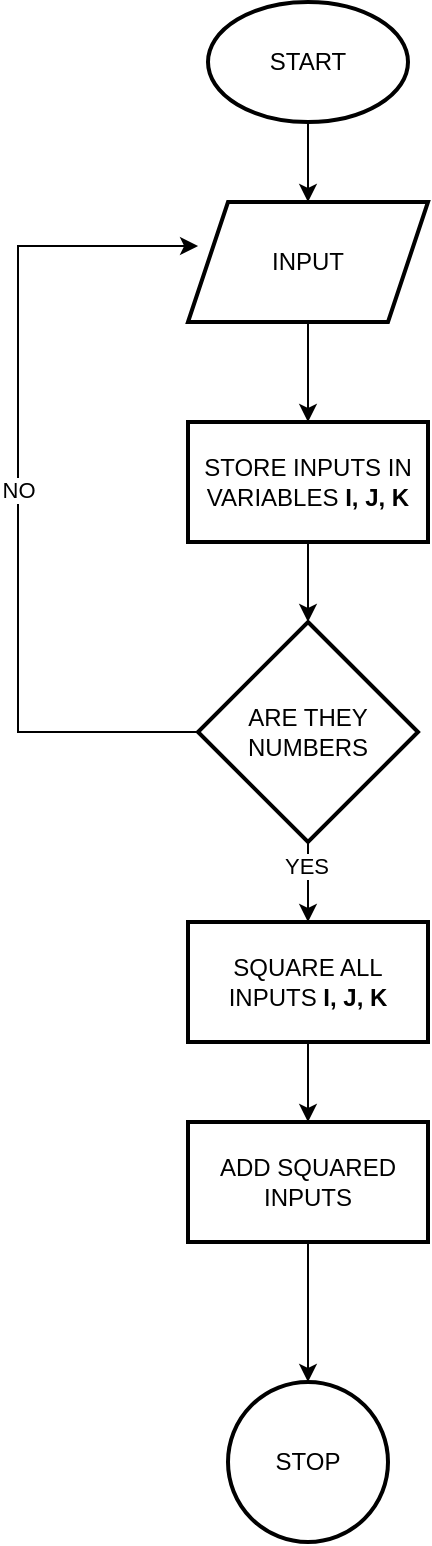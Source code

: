 <mxfile version="21.6.1" type="github">
  <diagram name="Page-1" id="BwnRBdXKa4E6GOIgSqkZ">
    <mxGraphModel dx="1434" dy="788" grid="1" gridSize="10" guides="1" tooltips="1" connect="1" arrows="1" fold="1" page="1" pageScale="1" pageWidth="850" pageHeight="1100" math="0" shadow="0">
      <root>
        <mxCell id="0" />
        <mxCell id="1" parent="0" />
        <mxCell id="X_WVXnbt7o2ZNQTatCL0-10" value="" style="edgeStyle=orthogonalEdgeStyle;rounded=0;orthogonalLoop=1;jettySize=auto;html=1;" parent="1" source="X_WVXnbt7o2ZNQTatCL0-1" target="X_WVXnbt7o2ZNQTatCL0-9" edge="1">
          <mxGeometry relative="1" as="geometry" />
        </mxCell>
        <mxCell id="X_WVXnbt7o2ZNQTatCL0-1" value="START" style="strokeWidth=2;html=1;shape=mxgraph.flowchart.start_1;whiteSpace=wrap;" parent="1" vertex="1">
          <mxGeometry x="375" y="60" width="100" height="60" as="geometry" />
        </mxCell>
        <mxCell id="X_WVXnbt7o2ZNQTatCL0-12" value="" style="edgeStyle=orthogonalEdgeStyle;rounded=0;orthogonalLoop=1;jettySize=auto;html=1;" parent="1" source="X_WVXnbt7o2ZNQTatCL0-9" target="X_WVXnbt7o2ZNQTatCL0-11" edge="1">
          <mxGeometry relative="1" as="geometry" />
        </mxCell>
        <mxCell id="X_WVXnbt7o2ZNQTatCL0-9" value="INPUT" style="shape=parallelogram;perimeter=parallelogramPerimeter;whiteSpace=wrap;html=1;fixedSize=1;strokeWidth=2;" parent="1" vertex="1">
          <mxGeometry x="365" y="160" width="120" height="60" as="geometry" />
        </mxCell>
        <mxCell id="X_WVXnbt7o2ZNQTatCL0-14" value="" style="edgeStyle=orthogonalEdgeStyle;rounded=0;orthogonalLoop=1;jettySize=auto;html=1;" parent="1" source="X_WVXnbt7o2ZNQTatCL0-11" target="X_WVXnbt7o2ZNQTatCL0-13" edge="1">
          <mxGeometry relative="1" as="geometry" />
        </mxCell>
        <mxCell id="X_WVXnbt7o2ZNQTatCL0-11" value="STORE INPUTS IN VARIABLES &lt;b&gt;I, J, K&lt;/b&gt;" style="whiteSpace=wrap;html=1;strokeWidth=2;" parent="1" vertex="1">
          <mxGeometry x="365" y="270" width="120" height="60" as="geometry" />
        </mxCell>
        <mxCell id="X_WVXnbt7o2ZNQTatCL0-18" value="NO" style="edgeStyle=elbowEdgeStyle;rounded=0;orthogonalLoop=1;jettySize=auto;html=1;exitX=0;exitY=0.5;exitDx=0;exitDy=0;entryX=0.042;entryY=0.367;entryDx=0;entryDy=0;entryPerimeter=0;elbow=vertical;" parent="1" source="X_WVXnbt7o2ZNQTatCL0-13" target="X_WVXnbt7o2ZNQTatCL0-9" edge="1">
          <mxGeometry relative="1" as="geometry">
            <mxPoint x="290" y="200" as="targetPoint" />
            <Array as="points">
              <mxPoint x="280" y="300" />
            </Array>
          </mxGeometry>
        </mxCell>
        <mxCell id="X_WVXnbt7o2ZNQTatCL0-23" value="" style="edgeStyle=orthogonalEdgeStyle;rounded=0;orthogonalLoop=1;jettySize=auto;html=1;" parent="1" source="X_WVXnbt7o2ZNQTatCL0-13" target="X_WVXnbt7o2ZNQTatCL0-22" edge="1">
          <mxGeometry relative="1" as="geometry" />
        </mxCell>
        <mxCell id="X_WVXnbt7o2ZNQTatCL0-26" value="YES" style="edgeLabel;html=1;align=center;verticalAlign=middle;resizable=0;points=[];" parent="X_WVXnbt7o2ZNQTatCL0-23" vertex="1" connectable="0">
          <mxGeometry x="-0.4" y="3" relative="1" as="geometry">
            <mxPoint x="-4" as="offset" />
          </mxGeometry>
        </mxCell>
        <mxCell id="X_WVXnbt7o2ZNQTatCL0-13" value="ARE THEY NUMBERS" style="rhombus;whiteSpace=wrap;html=1;strokeWidth=2;" parent="1" vertex="1">
          <mxGeometry x="370" y="370" width="110" height="110" as="geometry" />
        </mxCell>
        <mxCell id="X_WVXnbt7o2ZNQTatCL0-25" value="" style="edgeStyle=orthogonalEdgeStyle;rounded=0;orthogonalLoop=1;jettySize=auto;html=1;" parent="1" source="X_WVXnbt7o2ZNQTatCL0-22" target="X_WVXnbt7o2ZNQTatCL0-24" edge="1">
          <mxGeometry relative="1" as="geometry" />
        </mxCell>
        <mxCell id="X_WVXnbt7o2ZNQTatCL0-22" value="SQUARE ALL INPUTS &lt;b&gt;I, J, K&lt;/b&gt;" style="whiteSpace=wrap;html=1;strokeWidth=2;" parent="1" vertex="1">
          <mxGeometry x="365" y="520" width="120" height="60" as="geometry" />
        </mxCell>
        <mxCell id="X_WVXnbt7o2ZNQTatCL0-28" value="" style="edgeStyle=orthogonalEdgeStyle;rounded=0;orthogonalLoop=1;jettySize=auto;html=1;" parent="1" source="X_WVXnbt7o2ZNQTatCL0-24" target="X_WVXnbt7o2ZNQTatCL0-27" edge="1">
          <mxGeometry relative="1" as="geometry" />
        </mxCell>
        <mxCell id="X_WVXnbt7o2ZNQTatCL0-24" value="ADD SQUARED INPUTS" style="whiteSpace=wrap;html=1;strokeWidth=2;" parent="1" vertex="1">
          <mxGeometry x="365" y="620" width="120" height="60" as="geometry" />
        </mxCell>
        <mxCell id="X_WVXnbt7o2ZNQTatCL0-27" value="STOP" style="ellipse;whiteSpace=wrap;html=1;strokeWidth=2;" parent="1" vertex="1">
          <mxGeometry x="385" y="750" width="80" height="80" as="geometry" />
        </mxCell>
      </root>
    </mxGraphModel>
  </diagram>
</mxfile>
